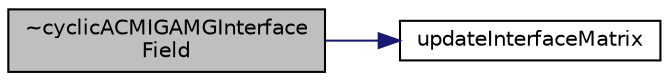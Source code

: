 digraph "~cyclicACMIGAMGInterfaceField"
{
  bgcolor="transparent";
  edge [fontname="Helvetica",fontsize="10",labelfontname="Helvetica",labelfontsize="10"];
  node [fontname="Helvetica",fontsize="10",shape=record];
  rankdir="LR";
  Node6 [label="~cyclicACMIGAMGInterface\lField",height=0.2,width=0.4,color="black", fillcolor="grey75", style="filled", fontcolor="black"];
  Node6 -> Node7 [color="midnightblue",fontsize="10",style="solid",fontname="Helvetica"];
  Node7 [label="updateInterfaceMatrix",height=0.2,width=0.4,color="black",URL="$a26025.html#a4144bb27e8739ab5a673b3da1e245e17",tooltip="Update result field based on interface functionality. "];
}
